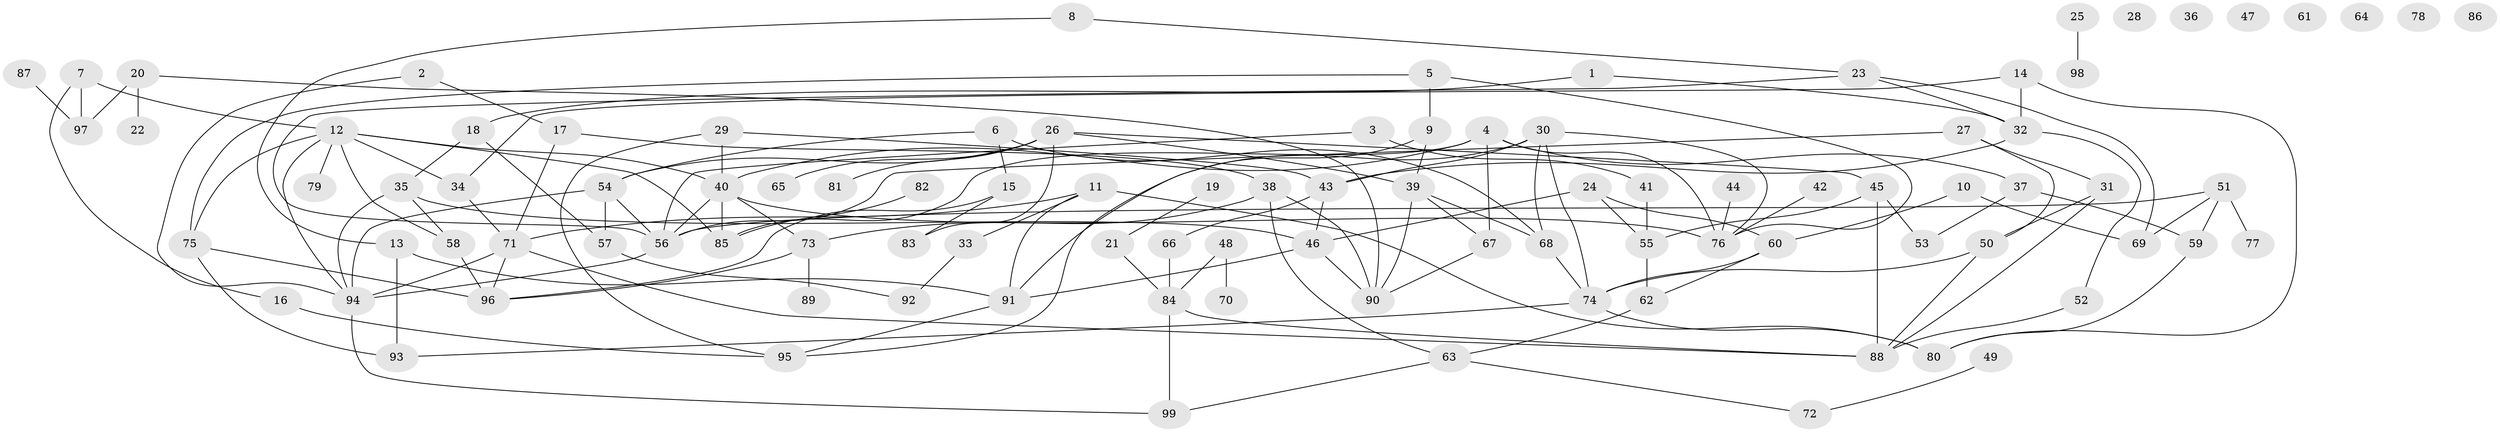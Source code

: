 // coarse degree distribution, {3: 0.14285714285714285, 2: 0.12698412698412698, 6: 0.09523809523809523, 4: 0.09523809523809523, 7: 0.031746031746031744, 10: 0.015873015873015872, 5: 0.1746031746031746, 1: 0.14285714285714285, 0: 0.12698412698412698, 9: 0.047619047619047616}
// Generated by graph-tools (version 1.1) at 2025/41/03/06/25 10:41:22]
// undirected, 99 vertices, 150 edges
graph export_dot {
graph [start="1"]
  node [color=gray90,style=filled];
  1;
  2;
  3;
  4;
  5;
  6;
  7;
  8;
  9;
  10;
  11;
  12;
  13;
  14;
  15;
  16;
  17;
  18;
  19;
  20;
  21;
  22;
  23;
  24;
  25;
  26;
  27;
  28;
  29;
  30;
  31;
  32;
  33;
  34;
  35;
  36;
  37;
  38;
  39;
  40;
  41;
  42;
  43;
  44;
  45;
  46;
  47;
  48;
  49;
  50;
  51;
  52;
  53;
  54;
  55;
  56;
  57;
  58;
  59;
  60;
  61;
  62;
  63;
  64;
  65;
  66;
  67;
  68;
  69;
  70;
  71;
  72;
  73;
  74;
  75;
  76;
  77;
  78;
  79;
  80;
  81;
  82;
  83;
  84;
  85;
  86;
  87;
  88;
  89;
  90;
  91;
  92;
  93;
  94;
  95;
  96;
  97;
  98;
  99;
  1 -- 18;
  1 -- 32;
  2 -- 17;
  2 -- 94;
  3 -- 41;
  3 -- 56;
  4 -- 37;
  4 -- 40;
  4 -- 67;
  4 -- 76;
  4 -- 85;
  5 -- 9;
  5 -- 75;
  5 -- 76;
  6 -- 15;
  6 -- 54;
  6 -- 68;
  7 -- 12;
  7 -- 16;
  7 -- 97;
  8 -- 13;
  8 -- 23;
  9 -- 39;
  9 -- 95;
  10 -- 60;
  10 -- 69;
  11 -- 33;
  11 -- 71;
  11 -- 80;
  11 -- 91;
  12 -- 34;
  12 -- 40;
  12 -- 58;
  12 -- 75;
  12 -- 79;
  12 -- 85;
  12 -- 94;
  13 -- 91;
  13 -- 93;
  14 -- 32;
  14 -- 34;
  14 -- 80;
  15 -- 83;
  15 -- 96;
  16 -- 95;
  17 -- 38;
  17 -- 71;
  18 -- 35;
  18 -- 57;
  19 -- 21;
  20 -- 22;
  20 -- 90;
  20 -- 97;
  21 -- 84;
  23 -- 32;
  23 -- 56;
  23 -- 69;
  24 -- 46;
  24 -- 55;
  24 -- 60;
  25 -- 98;
  26 -- 39;
  26 -- 45;
  26 -- 54;
  26 -- 65;
  26 -- 81;
  26 -- 83;
  27 -- 31;
  27 -- 50;
  27 -- 56;
  29 -- 40;
  29 -- 43;
  29 -- 95;
  30 -- 43;
  30 -- 68;
  30 -- 74;
  30 -- 76;
  30 -- 91;
  31 -- 50;
  31 -- 88;
  32 -- 43;
  32 -- 52;
  33 -- 92;
  34 -- 71;
  35 -- 46;
  35 -- 58;
  35 -- 94;
  37 -- 53;
  37 -- 59;
  38 -- 63;
  38 -- 73;
  38 -- 90;
  39 -- 67;
  39 -- 68;
  39 -- 90;
  40 -- 56;
  40 -- 73;
  40 -- 76;
  40 -- 85;
  41 -- 55;
  42 -- 76;
  43 -- 46;
  43 -- 66;
  44 -- 76;
  45 -- 53;
  45 -- 55;
  45 -- 88;
  46 -- 90;
  46 -- 91;
  48 -- 70;
  48 -- 84;
  49 -- 72;
  50 -- 74;
  50 -- 88;
  51 -- 56;
  51 -- 59;
  51 -- 69;
  51 -- 77;
  52 -- 88;
  54 -- 56;
  54 -- 57;
  54 -- 94;
  55 -- 62;
  56 -- 94;
  57 -- 92;
  58 -- 96;
  59 -- 80;
  60 -- 62;
  60 -- 74;
  62 -- 63;
  63 -- 72;
  63 -- 99;
  66 -- 84;
  67 -- 90;
  68 -- 74;
  71 -- 88;
  71 -- 94;
  71 -- 96;
  73 -- 89;
  73 -- 96;
  74 -- 80;
  74 -- 93;
  75 -- 93;
  75 -- 96;
  82 -- 85;
  84 -- 88;
  84 -- 99;
  87 -- 97;
  91 -- 95;
  94 -- 99;
}
